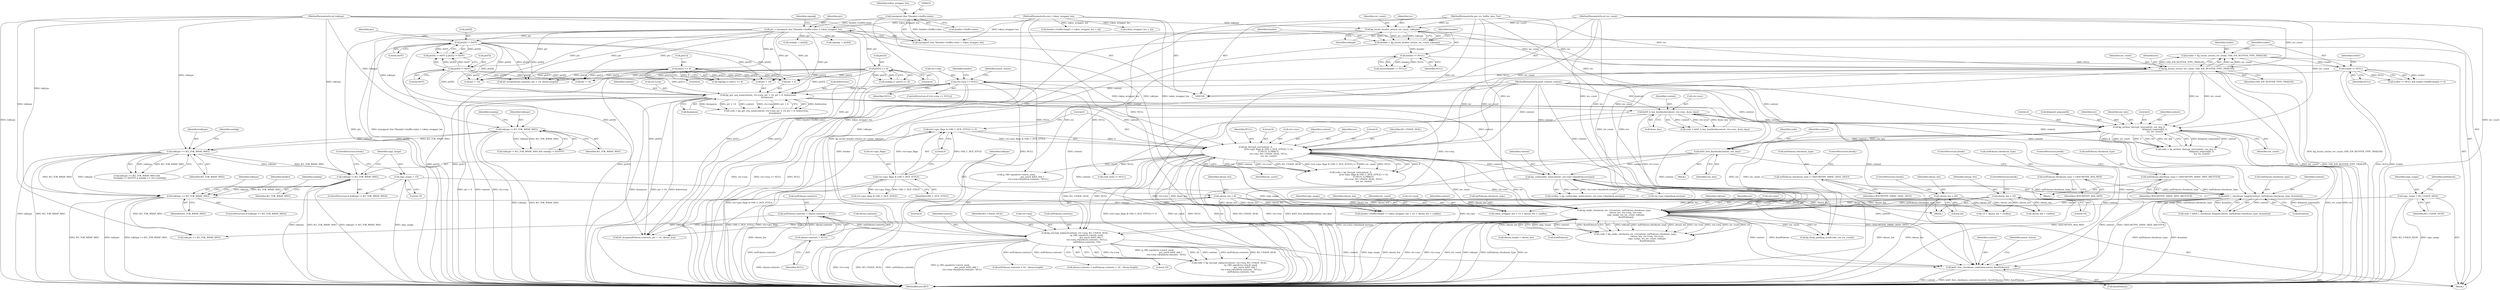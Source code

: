 digraph "0_krb5_e6ae703ae597d798e310368d52b8f38ee11c6a73_0@API" {
"1000844" [label="(Call,krb5_free_checksum_contents(context, &md5cksum))"];
"1000454" [label="(Call,krb5_k_key_keyblock(context, ctx->enc, &enc_key))"];
"1000403" [label="(Call,kg_get_seq_num(context, ctx->seq, ptr + 14, ptr + 6, &direction,\n                          &seqnum))"];
"1000110" [label="(MethodParameterIn,krb5_context context)"];
"1000200" [label="(Call,ctx->seq == NULL)"];
"1000180" [label="(Call,trailer != NULL)"];
"1000172" [label="(Call,trailer = kg_locate_iov(iov, iov_count, GSS_IOV_BUFFER_TYPE_TRAILER))"];
"1000174" [label="(Call,kg_locate_iov(iov, iov_count, GSS_IOV_BUFFER_TYPE_TRAILER))"];
"1000164" [label="(Call,kg_locate_header_iov(iov, iov_count, toktype))"];
"1000113" [label="(MethodParameterIn,gss_iov_buffer_desc *iov)"];
"1000114" [label="(MethodParameterIn,int iov_count)"];
"1000118" [label="(MethodParameterIn,int toktype)"];
"1000169" [label="(Call,header != NULL)"];
"1000162" [label="(Call,header = kg_locate_header_iov(iov, iov_count, toktype))"];
"1000247" [label="(Call,ptr[1] << 8)"];
"1000229" [label="(Call,ptr = (unsigned char *)header->buffer.value + token_wrapper_len)"];
"1000232" [label="(Call,(unsigned char *)header->buffer.value)"];
"1000115" [label="(MethodParameterIn,size_t token_wrapper_len)"];
"1000259" [label="(Call,ptr[3] << 8)"];
"1000266" [label="(Call,ptr[4] != 0xFF)"];
"1000271" [label="(Call,ptr[5] != 0xFF)"];
"1000662" [label="(Call,kg_encrypt_inplace(context, ctx->seq, KG_USAGE_SEAL,\n                                  (g_OID_equal(ctx->mech_used,\n                                               gss_mech_krb5_old) ?\n                                   ctx->seq->keyblock.contents : NULL),\n                                  md5cksum.contents, 16))"];
"1000628" [label="(Call,kg_make_checksum_iov_v1(context, md5cksum.checksum_type,\n                                   cksum_len, ctx->seq, ctx->enc,\n                                   sign_usage, iov, iov_count, toktype,\n                                   &md5cksum))"];
"1000605" [label="(Call,krb5_c_checksum_length(context, md5cksum.checksum_type, &sumlen))"];
"1000546" [label="(Call,kg_confounder_size(context, ctx->enc->keyblock.enctype))"];
"1000509" [label="(Call,krb5_free_keyblock(context, enc_key))"];
"1000498" [label="(Call,kg_arcfour_docrypt_iov(context, enc_key, 0,\n                                              &bigend_seqnum[0], 4,\n                                              iov, iov_count))"];
"1000516" [label="(Call,kg_decrypt_iov(context, 0,\n                                      ((ctx->gss_flags & GSS_C_DCE_STYLE) != 0),\n                                      0 /*EC*/, 0 /*RRC*/,\n                                      ctx->enc, KG_USAGE_SEAL, NULL,\n                                      iov, iov_count))"];
"1000519" [label="(Call,(ctx->gss_flags & GSS_C_DCE_STYLE) != 0)"];
"1000520" [label="(Call,ctx->gss_flags & GSS_C_DCE_STYLE)"];
"1000588" [label="(Call,md5cksum.checksum_type = CKSUMTYPE_HMAC_MD5_ARCFOUR)"];
"1000595" [label="(Call,md5cksum.checksum_type = CKSUMTYPE_HMAC_SHA1_DES3)"];
"1000581" [label="(Call,md5cksum.checksum_type = CKSUMTYPE_RSA_MD5)"];
"1000390" [label="(Call,cksum_len = 20)"];
"1000385" [label="(Call,cksum_len = 16)"];
"1000373" [label="(Call,cksum_len = 8)"];
"1000141" [label="(Call,sign_usage = KG_USAGE_SIGN)"];
"1000380" [label="(Call,sign_usage = 15)"];
"1000430" [label="(Call,toktype == KG_TOK_WRAP_MSG)"];
"1000300" [label="(Call,toktype == KG_TOK_WRAP_MSG)"];
"1000285" [label="(Call,toktype != KG_TOK_WRAP_MSG)"];
"1000377" [label="(Call,toktype != KG_TOK_WRAP_MSG)"];
"1000153" [label="(Call,md5cksum.contents = cksum.contents = NULL)"];
"1000157" [label="(Call,cksum.contents = NULL)"];
"1000204" [label="(Identifier,NULL)"];
"1000393" [label="(ControlStructure,break;)"];
"1000161" [label="(Identifier,NULL)"];
"1000528" [label="(Call,ctx->enc)"];
"1000546" [label="(Call,kg_confounder_size(context, ctx->enc->keyblock.enctype))"];
"1000170" [label="(Identifier,header)"];
"1000257" [label="(Call,sealalg |= ptr[3] << 8)"];
"1000846" [label="(Call,&md5cksum)"];
"1000581" [label="(Call,md5cksum.checksum_type = CKSUMTYPE_RSA_MD5)"];
"1000284" [label="(Call,toktype != KG_TOK_WRAP_MSG && sealalg != 0xFFFF)"];
"1000641" [label="(Identifier,iov)"];
"1000153" [label="(Call,md5cksum.contents = cksum.contents = NULL)"];
"1000180" [label="(Call,trailer != NULL)"];
"1000436" [label="(Identifier,sealalg)"];
"1000517" [label="(Identifier,context)"];
"1000533" [label="(Identifier,iov)"];
"1000592" [label="(Identifier,CKSUMTYPE_HMAC_MD5_ARCFOUR)"];
"1000514" [label="(Call,code = kg_decrypt_iov(context, 0,\n                                      ((ctx->gss_flags & GSS_C_DCE_STYLE) != 0),\n                                      0 /*EC*/, 0 /*RRC*/,\n                                      ctx->enc, KG_USAGE_SEAL, NULL,\n                                      iov, iov_count))"];
"1000845" [label="(Identifier,context)"];
"1000519" [label="(Call,(ctx->gss_flags & GSS_C_DCE_STYLE) != 0)"];
"1000176" [label="(Identifier,iov_count)"];
"1000510" [label="(Identifier,context)"];
"1000600" [label="(ControlStructure,break;)"];
"1000146" [label="(Identifier,md5cksum)"];
"1000265" [label="(Call,ptr[4] != 0xFF || ptr[5] != 0xFF)"];
"1000637" [label="(Call,ctx->enc)"];
"1000248" [label="(Call,ptr[1])"];
"1000154" [label="(Call,md5cksum.contents)"];
"1000373" [label="(Call,cksum_len = 8)"];
"1000181" [label="(Identifier,trailer)"];
"1000387" [label="(Literal,16)"];
"1000844" [label="(Call,krb5_free_checksum_contents(context, &md5cksum))"];
"1000507" [label="(Identifier,iov)"];
"1000610" [label="(Call,&sumlen)"];
"1000119" [label="(Block,)"];
"1000640" [label="(Identifier,sign_usage)"];
"1000263" [label="(Literal,8)"];
"1000375" [label="(Literal,8)"];
"1000299" [label="(Call,toktype == KG_TOK_WRAP_MSG &&\n        !(sealalg == 0xFFFF || sealalg == ctx->sealalg))"];
"1000511" [label="(Identifier,enc_key)"];
"1000445" [label="(Block,)"];
"1000527" [label="(Literal,0)"];
"1000378" [label="(Identifier,toktype)"];
"1000385" [label="(Call,cksum_len = 16)"];
"1000266" [label="(Call,ptr[4] != 0xFF)"];
"1000603" [label="(Call,code = krb5_c_checksum_length(context, md5cksum.checksum_type, &sumlen))"];
"1000369" [label="(Block,)"];
"1000380" [label="(Call,sign_usage = 15)"];
"1000285" [label="(Call,toktype != KG_TOK_WRAP_MSG)"];
"1000524" [label="(Identifier,GSS_C_DCE_STYLE)"];
"1000429" [label="(ControlStructure,if (toktype == KG_TOK_WRAP_MSG))"];
"1000633" [label="(Identifier,cksum_len)"];
"1000521" [label="(Call,ctx->gss_flags)"];
"1000213" [label="(Call,header->buffer.length < token_wrapper_len + 22)"];
"1000388" [label="(ControlStructure,break;)"];
"1000642" [label="(Identifier,iov_count)"];
"1000381" [label="(Identifier,sign_usage)"];
"1000165" [label="(Identifier,iov)"];
"1000239" [label="(Identifier,token_wrapper_len)"];
"1000500" [label="(Identifier,enc_key)"];
"1000498" [label="(Call,kg_arcfour_docrypt_iov(context, enc_key, 0,\n                                              &bigend_seqnum[0], 4,\n                                              iov, iov_count))"];
"1000270" [label="(Literal,0xFF)"];
"1000141" [label="(Call,sign_usage = KG_USAGE_SIGN)"];
"1000537" [label="(Identifier,code)"];
"1000251" [label="(Literal,8)"];
"1000414" [label="(Call,&direction)"];
"1000216" [label="(Identifier,header)"];
"1000219" [label="(Call,token_wrapper_len + 22)"];
"1000431" [label="(Identifier,toktype)"];
"1000562" [label="(Call,token_wrapper_len + 14 + cksum_len + conflen)"];
"1000626" [label="(Call,code = kg_make_checksum_iov_v1(context, md5cksum.checksum_type,\n                                   cksum_len, ctx->seq, ctx->enc,\n                                   sign_usage, iov, iov_count, toktype,\n                                   &md5cksum))"];
"1000430" [label="(Call,toktype == KG_TOK_WRAP_MSG)"];
"1000376" [label="(ControlStructure,if (toktype != KG_TOK_WRAP_MSG))"];
"1000177" [label="(Identifier,GSS_IOV_BUFFER_TYPE_TRAILER)"];
"1000289" [label="(Identifier,sealalg)"];
"1000306" [label="(Identifier,sealalg)"];
"1000267" [label="(Call,ptr[4])"];
"1000456" [label="(Call,ctx->enc)"];
"1000762" [label="(Call,toktype == KG_TOK_WRAP_MSG)"];
"1000404" [label="(Identifier,context)"];
"1000606" [label="(Identifier,context)"];
"1000382" [label="(Literal,15)"];
"1000544" [label="(Call,conflen = kg_confounder_size(context, ctx->enc->keyblock.enctype))"];
"1000167" [label="(Identifier,toktype)"];
"1000593" [label="(ControlStructure,break;)"];
"1000199" [label="(ControlStructure,if (ctx->seq == NULL))"];
"1000459" [label="(Call,&enc_key)"];
"1000667" [label="(Identifier,KG_USAGE_SEAL)"];
"1000548" [label="(Call,ctx->enc->keyblock.enctype)"];
"1000408" [label="(Call,ptr + 14)"];
"1000501" [label="(Literal,0)"];
"1000403" [label="(Call,kg_get_seq_num(context, ctx->seq, ptr + 14, ptr + 6, &direction,\n                          &seqnum))"];
"1000531" [label="(Identifier,KG_USAGE_SEAL)"];
"1000700" [label="(Call,cksum.contents = md5cksum.contents + 16 - cksum.length)"];
"1000416" [label="(Call,&seqnum)"];
"1000582" [label="(Call,md5cksum.checksum_type)"];
"1000662" [label="(Call,kg_encrypt_inplace(context, ctx->seq, KG_USAGE_SEAL,\n                                  (g_OID_equal(ctx->mech_used,\n                                               gss_mech_krb5_old) ?\n                                   ctx->seq->keyblock.contents : NULL),\n                                  md5cksum.contents, 16))"];
"1000499" [label="(Identifier,context)"];
"1000520" [label="(Call,ctx->gss_flags & GSS_C_DCE_STYLE)"];
"1000208" [label="(Identifier,minor_status)"];
"1000171" [label="(Identifier,NULL)"];
"1000230" [label="(Identifier,ptr)"];
"1000605" [label="(Call,krb5_c_checksum_length(context, md5cksum.checksum_type, &sumlen))"];
"1000585" [label="(Identifier,CKSUMTYPE_RSA_MD5)"];
"1000175" [label="(Identifier,iov)"];
"1000166" [label="(Identifier,iov_count)"];
"1000247" [label="(Call,ptr[1] << 8)"];
"1000634" [label="(Call,ctx->seq)"];
"1000392" [label="(Literal,20)"];
"1000664" [label="(Call,ctx->seq)"];
"1000174" [label="(Call,kg_locate_iov(iov, iov_count, GSS_IOV_BUFFER_TYPE_TRAILER))"];
"1000628" [label="(Call,kg_make_checksum_iov_v1(context, md5cksum.checksum_type,\n                                   cksum_len, ctx->seq, ctx->enc,\n                                   sign_usage, iov, iov_count, toktype,\n                                   &md5cksum))"];
"1000302" [label="(Identifier,KG_TOK_WRAP_MSG)"];
"1000496" [label="(Call,code = kg_arcfour_docrypt_iov(context, enc_key, 0,\n                                              &bigend_seqnum[0], 4,\n                                              iov, iov_count))"];
"1000685" [label="(Literal,16)"];
"1000850" [label="(Identifier,minor_status)"];
"1000234" [label="(Call,header->buffer.value)"];
"1000599" [label="(Identifier,CKSUMTYPE_HMAC_SHA1_DES3)"];
"1000182" [label="(Identifier,NULL)"];
"1000534" [label="(Identifier,iov_count)"];
"1000595" [label="(Call,md5cksum.checksum_type = CKSUMTYPE_HMAC_SHA1_DES3)"];
"1000786" [label="(Call,conf_state != NULL)"];
"1000766" [label="(Call,ctx->gss_flags & GSS_C_DCE_STYLE)"];
"1000532" [label="(Identifier,NULL)"];
"1000179" [label="(Call,trailer != NULL && trailer->buffer.length != 0)"];
"1000854" [label="(MethodReturn,RET)"];
"1000715" [label="(Call,k5_bcmp(cksum.contents, ptr + 14, cksum.length))"];
"1000629" [label="(Identifier,context)"];
"1000695" [label="(Call,cksum.length = cksum_len)"];
"1000241" [label="(Identifier,signalg)"];
"1000454" [label="(Call,krb5_k_key_keyblock(context, ctx->enc, &enc_key))"];
"1000383" [label="(ControlStructure,break;)"];
"1000240" [label="(Call,signalg  = ptr[0])"];
"1000401" [label="(Call,code = kg_get_seq_num(context, ctx->seq, ptr + 14, ptr + 6, &direction,\n                          &seqnum))"];
"1000405" [label="(Call,ctx->seq)"];
"1000110" [label="(MethodParameterIn,krb5_context context)"];
"1000260" [label="(Call,ptr[3])"];
"1000588" [label="(Call,md5cksum.checksum_type = CKSUMTYPE_HMAC_MD5_ARCFOUR)"];
"1000162" [label="(Call,header = kg_locate_header_iov(iov, iov_count, toktype))"];
"1000607" [label="(Call,md5cksum.checksum_type)"];
"1000113" [label="(MethodParameterIn,gss_iov_buffer_desc *iov)"];
"1000231" [label="(Call,(unsigned char *)header->buffer.value + token_wrapper_len)"];
"1000596" [label="(Call,md5cksum.checksum_type)"];
"1000142" [label="(Identifier,sign_usage)"];
"1000169" [label="(Call,header != NULL)"];
"1000630" [label="(Call,md5cksum.checksum_type)"];
"1000508" [label="(Identifier,iov_count)"];
"1000455" [label="(Identifier,context)"];
"1000374" [label="(Identifier,cksum_len)"];
"1000301" [label="(Identifier,toktype)"];
"1000115" [label="(MethodParameterIn,size_t token_wrapper_len)"];
"1000682" [label="(Call,md5cksum.contents)"];
"1000143" [label="(Identifier,KG_USAGE_SIGN)"];
"1000391" [label="(Identifier,cksum_len)"];
"1000663" [label="(Identifier,context)"];
"1000526" [label="(Literal,0)"];
"1000566" [label="(Call,cksum_len + conflen)"];
"1000186" [label="(Identifier,trailer)"];
"1000547" [label="(Identifier,context)"];
"1000232" [label="(Call,(unsigned char *)header->buffer.value)"];
"1000660" [label="(Call,code = kg_encrypt_inplace(context, ctx->seq, KG_USAGE_SEAL,\n                                  (g_OID_equal(ctx->mech_used,\n                                               gss_mech_krb5_old) ?\n                                   ctx->seq->keyblock.contents : NULL),\n                                  md5cksum.contents, 16))"];
"1000576" [label="(Block,)"];
"1000730" [label="(Call,k5_bcmp(md5cksum.contents, ptr + 14, cksum_len))"];
"1000164" [label="(Call,kg_locate_header_iov(iov, iov_count, toktype))"];
"1000556" [label="(Call,header->buffer.length != token_wrapper_len + 14 + cksum_len + conflen)"];
"1000275" [label="(Literal,0xFF)"];
"1000229" [label="(Call,ptr = (unsigned char *)header->buffer.value + token_wrapper_len)"];
"1000506" [label="(Literal,4)"];
"1000273" [label="(Identifier,ptr)"];
"1000286" [label="(Identifier,toktype)"];
"1000201" [label="(Call,ctx->seq)"];
"1000163" [label="(Identifier,header)"];
"1000559" [label="(Identifier,header)"];
"1000586" [label="(ControlStructure,break;)"];
"1000173" [label="(Identifier,trailer)"];
"1000245" [label="(Call,signalg |= ptr[1] << 8)"];
"1000157" [label="(Call,cksum.contents = NULL)"];
"1000734" [label="(Call,ptr + 14)"];
"1000516" [label="(Call,kg_decrypt_iov(context, 0,\n                                      ((ctx->gss_flags & GSS_C_DCE_STYLE) != 0),\n                                      0 /*EC*/, 0 /*RRC*/,\n                                      ctx->enc, KG_USAGE_SEAL, NULL,\n                                      iov, iov_count))"];
"1000272" [label="(Call,ptr[5])"];
"1000271" [label="(Call,ptr[5] != 0xFF)"];
"1000300" [label="(Call,toktype == KG_TOK_WRAP_MSG)"];
"1000644" [label="(Call,&md5cksum)"];
"1000114" [label="(MethodParameterIn,int iov_count)"];
"1000390" [label="(Call,cksum_len = 20)"];
"1000287" [label="(Identifier,KG_TOK_WRAP_MSG)"];
"1000158" [label="(Call,cksum.contents)"];
"1000200" [label="(Call,ctx->seq == NULL)"];
"1000719" [label="(Call,ptr + 14)"];
"1000643" [label="(Identifier,toktype)"];
"1000525" [label="(Literal,0)"];
"1000775" [label="(Call,kg_fixup_padding_iov(&code, iov, iov_count))"];
"1000377" [label="(Call,toktype != KG_TOK_WRAP_MSG)"];
"1000704" [label="(Call,md5cksum.contents + 16 - cksum.length)"];
"1000502" [label="(Call,&bigend_seqnum[0])"];
"1000259" [label="(Call,ptr[3] << 8)"];
"1000411" [label="(Call,ptr + 6)"];
"1000452" [label="(Call,code = krb5_k_key_keyblock(context, ctx->enc, &enc_key))"];
"1000252" [label="(Call,sealalg  = ptr[2])"];
"1000386" [label="(Identifier,cksum_len)"];
"1000668" [label="(Call,g_OID_equal(ctx->mech_used,\n                                               gss_mech_krb5_old) ?\n                                   ctx->seq->keyblock.contents : NULL)"];
"1000518" [label="(Literal,0)"];
"1000509" [label="(Call,krb5_free_keyblock(context, enc_key))"];
"1000564" [label="(Call,14 + cksum_len + conflen)"];
"1000432" [label="(Identifier,KG_TOK_WRAP_MSG)"];
"1000379" [label="(Identifier,KG_TOK_WRAP_MSG)"];
"1000168" [label="(Call,assert(header != NULL))"];
"1000589" [label="(Call,md5cksum.checksum_type)"];
"1000172" [label="(Call,trailer = kg_locate_iov(iov, iov_count, GSS_IOV_BUFFER_TYPE_TRAILER))"];
"1000118" [label="(MethodParameterIn,int toktype)"];
"1000844" -> "1000119"  [label="AST: "];
"1000844" -> "1000846"  [label="CFG: "];
"1000845" -> "1000844"  [label="AST: "];
"1000846" -> "1000844"  [label="AST: "];
"1000850" -> "1000844"  [label="CFG: "];
"1000844" -> "1000854"  [label="DDG: krb5_free_checksum_contents(context, &md5cksum)"];
"1000844" -> "1000854"  [label="DDG: &md5cksum"];
"1000844" -> "1000854"  [label="DDG: context"];
"1000454" -> "1000844"  [label="DDG: context"];
"1000662" -> "1000844"  [label="DDG: context"];
"1000628" -> "1000844"  [label="DDG: context"];
"1000628" -> "1000844"  [label="DDG: &md5cksum"];
"1000403" -> "1000844"  [label="DDG: context"];
"1000509" -> "1000844"  [label="DDG: context"];
"1000546" -> "1000844"  [label="DDG: context"];
"1000605" -> "1000844"  [label="DDG: context"];
"1000516" -> "1000844"  [label="DDG: context"];
"1000110" -> "1000844"  [label="DDG: context"];
"1000454" -> "1000452"  [label="AST: "];
"1000454" -> "1000459"  [label="CFG: "];
"1000455" -> "1000454"  [label="AST: "];
"1000456" -> "1000454"  [label="AST: "];
"1000459" -> "1000454"  [label="AST: "];
"1000452" -> "1000454"  [label="CFG: "];
"1000454" -> "1000854"  [label="DDG: &enc_key"];
"1000454" -> "1000854"  [label="DDG: ctx->enc"];
"1000454" -> "1000452"  [label="DDG: context"];
"1000454" -> "1000452"  [label="DDG: ctx->enc"];
"1000454" -> "1000452"  [label="DDG: &enc_key"];
"1000403" -> "1000454"  [label="DDG: context"];
"1000110" -> "1000454"  [label="DDG: context"];
"1000454" -> "1000498"  [label="DDG: context"];
"1000454" -> "1000628"  [label="DDG: ctx->enc"];
"1000403" -> "1000401"  [label="AST: "];
"1000403" -> "1000416"  [label="CFG: "];
"1000404" -> "1000403"  [label="AST: "];
"1000405" -> "1000403"  [label="AST: "];
"1000408" -> "1000403"  [label="AST: "];
"1000411" -> "1000403"  [label="AST: "];
"1000414" -> "1000403"  [label="AST: "];
"1000416" -> "1000403"  [label="AST: "];
"1000401" -> "1000403"  [label="CFG: "];
"1000403" -> "1000854"  [label="DDG: ctx->seq"];
"1000403" -> "1000854"  [label="DDG: ptr + 6"];
"1000403" -> "1000854"  [label="DDG: context"];
"1000403" -> "1000854"  [label="DDG: ptr + 14"];
"1000403" -> "1000854"  [label="DDG: &direction"];
"1000403" -> "1000854"  [label="DDG: &seqnum"];
"1000403" -> "1000401"  [label="DDG: &direction"];
"1000403" -> "1000401"  [label="DDG: &seqnum"];
"1000403" -> "1000401"  [label="DDG: ptr + 14"];
"1000403" -> "1000401"  [label="DDG: context"];
"1000403" -> "1000401"  [label="DDG: ctx->seq"];
"1000403" -> "1000401"  [label="DDG: ptr + 6"];
"1000110" -> "1000403"  [label="DDG: context"];
"1000200" -> "1000403"  [label="DDG: ctx->seq"];
"1000247" -> "1000403"  [label="DDG: ptr[1]"];
"1000259" -> "1000403"  [label="DDG: ptr[3]"];
"1000266" -> "1000403"  [label="DDG: ptr[4]"];
"1000271" -> "1000403"  [label="DDG: ptr[5]"];
"1000229" -> "1000403"  [label="DDG: ptr"];
"1000403" -> "1000516"  [label="DDG: context"];
"1000403" -> "1000546"  [label="DDG: context"];
"1000403" -> "1000605"  [label="DDG: context"];
"1000403" -> "1000628"  [label="DDG: ctx->seq"];
"1000110" -> "1000109"  [label="AST: "];
"1000110" -> "1000854"  [label="DDG: context"];
"1000110" -> "1000498"  [label="DDG: context"];
"1000110" -> "1000509"  [label="DDG: context"];
"1000110" -> "1000516"  [label="DDG: context"];
"1000110" -> "1000546"  [label="DDG: context"];
"1000110" -> "1000605"  [label="DDG: context"];
"1000110" -> "1000628"  [label="DDG: context"];
"1000110" -> "1000662"  [label="DDG: context"];
"1000200" -> "1000199"  [label="AST: "];
"1000200" -> "1000204"  [label="CFG: "];
"1000201" -> "1000200"  [label="AST: "];
"1000204" -> "1000200"  [label="AST: "];
"1000208" -> "1000200"  [label="CFG: "];
"1000216" -> "1000200"  [label="CFG: "];
"1000200" -> "1000854"  [label="DDG: ctx->seq"];
"1000200" -> "1000854"  [label="DDG: ctx->seq == NULL"];
"1000200" -> "1000854"  [label="DDG: NULL"];
"1000180" -> "1000200"  [label="DDG: NULL"];
"1000200" -> "1000516"  [label="DDG: NULL"];
"1000200" -> "1000662"  [label="DDG: NULL"];
"1000200" -> "1000668"  [label="DDG: NULL"];
"1000200" -> "1000786"  [label="DDG: NULL"];
"1000180" -> "1000179"  [label="AST: "];
"1000180" -> "1000182"  [label="CFG: "];
"1000181" -> "1000180"  [label="AST: "];
"1000182" -> "1000180"  [label="AST: "];
"1000186" -> "1000180"  [label="CFG: "];
"1000179" -> "1000180"  [label="CFG: "];
"1000180" -> "1000854"  [label="DDG: NULL"];
"1000180" -> "1000854"  [label="DDG: trailer"];
"1000180" -> "1000179"  [label="DDG: trailer"];
"1000180" -> "1000179"  [label="DDG: NULL"];
"1000172" -> "1000180"  [label="DDG: trailer"];
"1000169" -> "1000180"  [label="DDG: NULL"];
"1000172" -> "1000119"  [label="AST: "];
"1000172" -> "1000174"  [label="CFG: "];
"1000173" -> "1000172"  [label="AST: "];
"1000174" -> "1000172"  [label="AST: "];
"1000181" -> "1000172"  [label="CFG: "];
"1000172" -> "1000854"  [label="DDG: kg_locate_iov(iov, iov_count, GSS_IOV_BUFFER_TYPE_TRAILER)"];
"1000174" -> "1000172"  [label="DDG: iov"];
"1000174" -> "1000172"  [label="DDG: iov_count"];
"1000174" -> "1000172"  [label="DDG: GSS_IOV_BUFFER_TYPE_TRAILER"];
"1000174" -> "1000177"  [label="CFG: "];
"1000175" -> "1000174"  [label="AST: "];
"1000176" -> "1000174"  [label="AST: "];
"1000177" -> "1000174"  [label="AST: "];
"1000174" -> "1000854"  [label="DDG: iov_count"];
"1000174" -> "1000854"  [label="DDG: GSS_IOV_BUFFER_TYPE_TRAILER"];
"1000174" -> "1000854"  [label="DDG: iov"];
"1000164" -> "1000174"  [label="DDG: iov"];
"1000164" -> "1000174"  [label="DDG: iov_count"];
"1000113" -> "1000174"  [label="DDG: iov"];
"1000114" -> "1000174"  [label="DDG: iov_count"];
"1000174" -> "1000498"  [label="DDG: iov"];
"1000174" -> "1000498"  [label="DDG: iov_count"];
"1000174" -> "1000516"  [label="DDG: iov"];
"1000174" -> "1000516"  [label="DDG: iov_count"];
"1000174" -> "1000628"  [label="DDG: iov"];
"1000174" -> "1000628"  [label="DDG: iov_count"];
"1000164" -> "1000162"  [label="AST: "];
"1000164" -> "1000167"  [label="CFG: "];
"1000165" -> "1000164"  [label="AST: "];
"1000166" -> "1000164"  [label="AST: "];
"1000167" -> "1000164"  [label="AST: "];
"1000162" -> "1000164"  [label="CFG: "];
"1000164" -> "1000854"  [label="DDG: toktype"];
"1000164" -> "1000162"  [label="DDG: iov"];
"1000164" -> "1000162"  [label="DDG: iov_count"];
"1000164" -> "1000162"  [label="DDG: toktype"];
"1000113" -> "1000164"  [label="DDG: iov"];
"1000114" -> "1000164"  [label="DDG: iov_count"];
"1000118" -> "1000164"  [label="DDG: toktype"];
"1000164" -> "1000285"  [label="DDG: toktype"];
"1000113" -> "1000109"  [label="AST: "];
"1000113" -> "1000854"  [label="DDG: iov"];
"1000113" -> "1000498"  [label="DDG: iov"];
"1000113" -> "1000516"  [label="DDG: iov"];
"1000113" -> "1000628"  [label="DDG: iov"];
"1000113" -> "1000775"  [label="DDG: iov"];
"1000114" -> "1000109"  [label="AST: "];
"1000114" -> "1000854"  [label="DDG: iov_count"];
"1000114" -> "1000498"  [label="DDG: iov_count"];
"1000114" -> "1000516"  [label="DDG: iov_count"];
"1000114" -> "1000628"  [label="DDG: iov_count"];
"1000114" -> "1000775"  [label="DDG: iov_count"];
"1000118" -> "1000109"  [label="AST: "];
"1000118" -> "1000854"  [label="DDG: toktype"];
"1000118" -> "1000285"  [label="DDG: toktype"];
"1000118" -> "1000300"  [label="DDG: toktype"];
"1000118" -> "1000377"  [label="DDG: toktype"];
"1000118" -> "1000430"  [label="DDG: toktype"];
"1000118" -> "1000628"  [label="DDG: toktype"];
"1000118" -> "1000762"  [label="DDG: toktype"];
"1000169" -> "1000168"  [label="AST: "];
"1000169" -> "1000171"  [label="CFG: "];
"1000170" -> "1000169"  [label="AST: "];
"1000171" -> "1000169"  [label="AST: "];
"1000168" -> "1000169"  [label="CFG: "];
"1000169" -> "1000854"  [label="DDG: header"];
"1000169" -> "1000168"  [label="DDG: header"];
"1000169" -> "1000168"  [label="DDG: NULL"];
"1000162" -> "1000169"  [label="DDG: header"];
"1000162" -> "1000119"  [label="AST: "];
"1000163" -> "1000162"  [label="AST: "];
"1000170" -> "1000162"  [label="CFG: "];
"1000162" -> "1000854"  [label="DDG: kg_locate_header_iov(iov, iov_count, toktype)"];
"1000247" -> "1000245"  [label="AST: "];
"1000247" -> "1000251"  [label="CFG: "];
"1000248" -> "1000247"  [label="AST: "];
"1000251" -> "1000247"  [label="AST: "];
"1000245" -> "1000247"  [label="CFG: "];
"1000247" -> "1000854"  [label="DDG: ptr[1]"];
"1000247" -> "1000245"  [label="DDG: ptr[1]"];
"1000247" -> "1000245"  [label="DDG: 8"];
"1000229" -> "1000247"  [label="DDG: ptr"];
"1000247" -> "1000408"  [label="DDG: ptr[1]"];
"1000247" -> "1000411"  [label="DDG: ptr[1]"];
"1000247" -> "1000715"  [label="DDG: ptr[1]"];
"1000247" -> "1000719"  [label="DDG: ptr[1]"];
"1000247" -> "1000730"  [label="DDG: ptr[1]"];
"1000247" -> "1000734"  [label="DDG: ptr[1]"];
"1000229" -> "1000119"  [label="AST: "];
"1000229" -> "1000231"  [label="CFG: "];
"1000230" -> "1000229"  [label="AST: "];
"1000231" -> "1000229"  [label="AST: "];
"1000241" -> "1000229"  [label="CFG: "];
"1000229" -> "1000854"  [label="DDG: (unsigned char *)header->buffer.value + token_wrapper_len"];
"1000229" -> "1000854"  [label="DDG: ptr"];
"1000232" -> "1000229"  [label="DDG: header->buffer.value"];
"1000115" -> "1000229"  [label="DDG: token_wrapper_len"];
"1000229" -> "1000240"  [label="DDG: ptr"];
"1000229" -> "1000252"  [label="DDG: ptr"];
"1000229" -> "1000259"  [label="DDG: ptr"];
"1000229" -> "1000266"  [label="DDG: ptr"];
"1000229" -> "1000271"  [label="DDG: ptr"];
"1000229" -> "1000408"  [label="DDG: ptr"];
"1000229" -> "1000411"  [label="DDG: ptr"];
"1000229" -> "1000715"  [label="DDG: ptr"];
"1000229" -> "1000719"  [label="DDG: ptr"];
"1000229" -> "1000730"  [label="DDG: ptr"];
"1000229" -> "1000734"  [label="DDG: ptr"];
"1000232" -> "1000231"  [label="AST: "];
"1000232" -> "1000234"  [label="CFG: "];
"1000233" -> "1000232"  [label="AST: "];
"1000234" -> "1000232"  [label="AST: "];
"1000239" -> "1000232"  [label="CFG: "];
"1000232" -> "1000854"  [label="DDG: header->buffer.value"];
"1000232" -> "1000231"  [label="DDG: header->buffer.value"];
"1000115" -> "1000109"  [label="AST: "];
"1000115" -> "1000854"  [label="DDG: token_wrapper_len"];
"1000115" -> "1000213"  [label="DDG: token_wrapper_len"];
"1000115" -> "1000219"  [label="DDG: token_wrapper_len"];
"1000115" -> "1000231"  [label="DDG: token_wrapper_len"];
"1000115" -> "1000556"  [label="DDG: token_wrapper_len"];
"1000115" -> "1000562"  [label="DDG: token_wrapper_len"];
"1000259" -> "1000257"  [label="AST: "];
"1000259" -> "1000263"  [label="CFG: "];
"1000260" -> "1000259"  [label="AST: "];
"1000263" -> "1000259"  [label="AST: "];
"1000257" -> "1000259"  [label="CFG: "];
"1000259" -> "1000854"  [label="DDG: ptr[3]"];
"1000259" -> "1000257"  [label="DDG: ptr[3]"];
"1000259" -> "1000257"  [label="DDG: 8"];
"1000259" -> "1000408"  [label="DDG: ptr[3]"];
"1000259" -> "1000411"  [label="DDG: ptr[3]"];
"1000259" -> "1000715"  [label="DDG: ptr[3]"];
"1000259" -> "1000719"  [label="DDG: ptr[3]"];
"1000259" -> "1000730"  [label="DDG: ptr[3]"];
"1000259" -> "1000734"  [label="DDG: ptr[3]"];
"1000266" -> "1000265"  [label="AST: "];
"1000266" -> "1000270"  [label="CFG: "];
"1000267" -> "1000266"  [label="AST: "];
"1000270" -> "1000266"  [label="AST: "];
"1000273" -> "1000266"  [label="CFG: "];
"1000265" -> "1000266"  [label="CFG: "];
"1000266" -> "1000854"  [label="DDG: ptr[4]"];
"1000266" -> "1000265"  [label="DDG: ptr[4]"];
"1000266" -> "1000265"  [label="DDG: 0xFF"];
"1000266" -> "1000408"  [label="DDG: ptr[4]"];
"1000266" -> "1000411"  [label="DDG: ptr[4]"];
"1000266" -> "1000715"  [label="DDG: ptr[4]"];
"1000266" -> "1000719"  [label="DDG: ptr[4]"];
"1000266" -> "1000730"  [label="DDG: ptr[4]"];
"1000266" -> "1000734"  [label="DDG: ptr[4]"];
"1000271" -> "1000265"  [label="AST: "];
"1000271" -> "1000275"  [label="CFG: "];
"1000272" -> "1000271"  [label="AST: "];
"1000275" -> "1000271"  [label="AST: "];
"1000265" -> "1000271"  [label="CFG: "];
"1000271" -> "1000854"  [label="DDG: ptr[5]"];
"1000271" -> "1000265"  [label="DDG: ptr[5]"];
"1000271" -> "1000265"  [label="DDG: 0xFF"];
"1000271" -> "1000408"  [label="DDG: ptr[5]"];
"1000271" -> "1000411"  [label="DDG: ptr[5]"];
"1000271" -> "1000715"  [label="DDG: ptr[5]"];
"1000271" -> "1000719"  [label="DDG: ptr[5]"];
"1000271" -> "1000730"  [label="DDG: ptr[5]"];
"1000271" -> "1000734"  [label="DDG: ptr[5]"];
"1000662" -> "1000660"  [label="AST: "];
"1000662" -> "1000685"  [label="CFG: "];
"1000663" -> "1000662"  [label="AST: "];
"1000664" -> "1000662"  [label="AST: "];
"1000667" -> "1000662"  [label="AST: "];
"1000668" -> "1000662"  [label="AST: "];
"1000682" -> "1000662"  [label="AST: "];
"1000685" -> "1000662"  [label="AST: "];
"1000660" -> "1000662"  [label="CFG: "];
"1000662" -> "1000854"  [label="DDG: md5cksum.contents"];
"1000662" -> "1000854"  [label="DDG: g_OID_equal(ctx->mech_used,\n                                               gss_mech_krb5_old) ?\n                                   ctx->seq->keyblock.contents : NULL"];
"1000662" -> "1000854"  [label="DDG: ctx->seq"];
"1000662" -> "1000854"  [label="DDG: KG_USAGE_SEAL"];
"1000662" -> "1000660"  [label="DDG: ctx->seq"];
"1000662" -> "1000660"  [label="DDG: g_OID_equal(ctx->mech_used,\n                                               gss_mech_krb5_old) ?\n                                   ctx->seq->keyblock.contents : NULL"];
"1000662" -> "1000660"  [label="DDG: 16"];
"1000662" -> "1000660"  [label="DDG: context"];
"1000662" -> "1000660"  [label="DDG: md5cksum.contents"];
"1000662" -> "1000660"  [label="DDG: KG_USAGE_SEAL"];
"1000628" -> "1000662"  [label="DDG: context"];
"1000628" -> "1000662"  [label="DDG: ctx->seq"];
"1000516" -> "1000662"  [label="DDG: KG_USAGE_SEAL"];
"1000516" -> "1000662"  [label="DDG: NULL"];
"1000153" -> "1000662"  [label="DDG: md5cksum.contents"];
"1000662" -> "1000700"  [label="DDG: md5cksum.contents"];
"1000662" -> "1000704"  [label="DDG: md5cksum.contents"];
"1000628" -> "1000626"  [label="AST: "];
"1000628" -> "1000644"  [label="CFG: "];
"1000629" -> "1000628"  [label="AST: "];
"1000630" -> "1000628"  [label="AST: "];
"1000633" -> "1000628"  [label="AST: "];
"1000634" -> "1000628"  [label="AST: "];
"1000637" -> "1000628"  [label="AST: "];
"1000640" -> "1000628"  [label="AST: "];
"1000641" -> "1000628"  [label="AST: "];
"1000642" -> "1000628"  [label="AST: "];
"1000643" -> "1000628"  [label="AST: "];
"1000644" -> "1000628"  [label="AST: "];
"1000626" -> "1000628"  [label="CFG: "];
"1000628" -> "1000854"  [label="DDG: toktype"];
"1000628" -> "1000854"  [label="DDG: md5cksum.checksum_type"];
"1000628" -> "1000854"  [label="DDG: iov"];
"1000628" -> "1000854"  [label="DDG: sign_usage"];
"1000628" -> "1000854"  [label="DDG: cksum_len"];
"1000628" -> "1000854"  [label="DDG: ctx->enc"];
"1000628" -> "1000854"  [label="DDG: ctx->seq"];
"1000628" -> "1000854"  [label="DDG: iov_count"];
"1000628" -> "1000626"  [label="DDG: toktype"];
"1000628" -> "1000626"  [label="DDG: md5cksum.checksum_type"];
"1000628" -> "1000626"  [label="DDG: cksum_len"];
"1000628" -> "1000626"  [label="DDG: ctx->enc"];
"1000628" -> "1000626"  [label="DDG: ctx->seq"];
"1000628" -> "1000626"  [label="DDG: iov_count"];
"1000628" -> "1000626"  [label="DDG: iov"];
"1000628" -> "1000626"  [label="DDG: sign_usage"];
"1000628" -> "1000626"  [label="DDG: context"];
"1000628" -> "1000626"  [label="DDG: &md5cksum"];
"1000605" -> "1000628"  [label="DDG: context"];
"1000605" -> "1000628"  [label="DDG: md5cksum.checksum_type"];
"1000390" -> "1000628"  [label="DDG: cksum_len"];
"1000385" -> "1000628"  [label="DDG: cksum_len"];
"1000373" -> "1000628"  [label="DDG: cksum_len"];
"1000516" -> "1000628"  [label="DDG: ctx->enc"];
"1000516" -> "1000628"  [label="DDG: iov"];
"1000516" -> "1000628"  [label="DDG: iov_count"];
"1000141" -> "1000628"  [label="DDG: sign_usage"];
"1000380" -> "1000628"  [label="DDG: sign_usage"];
"1000498" -> "1000628"  [label="DDG: iov"];
"1000498" -> "1000628"  [label="DDG: iov_count"];
"1000430" -> "1000628"  [label="DDG: toktype"];
"1000628" -> "1000695"  [label="DDG: cksum_len"];
"1000628" -> "1000730"  [label="DDG: cksum_len"];
"1000628" -> "1000762"  [label="DDG: toktype"];
"1000628" -> "1000775"  [label="DDG: iov"];
"1000628" -> "1000775"  [label="DDG: iov_count"];
"1000605" -> "1000603"  [label="AST: "];
"1000605" -> "1000610"  [label="CFG: "];
"1000606" -> "1000605"  [label="AST: "];
"1000607" -> "1000605"  [label="AST: "];
"1000610" -> "1000605"  [label="AST: "];
"1000603" -> "1000605"  [label="CFG: "];
"1000605" -> "1000854"  [label="DDG: md5cksum.checksum_type"];
"1000605" -> "1000854"  [label="DDG: &sumlen"];
"1000605" -> "1000603"  [label="DDG: context"];
"1000605" -> "1000603"  [label="DDG: md5cksum.checksum_type"];
"1000605" -> "1000603"  [label="DDG: &sumlen"];
"1000546" -> "1000605"  [label="DDG: context"];
"1000588" -> "1000605"  [label="DDG: md5cksum.checksum_type"];
"1000595" -> "1000605"  [label="DDG: md5cksum.checksum_type"];
"1000581" -> "1000605"  [label="DDG: md5cksum.checksum_type"];
"1000546" -> "1000544"  [label="AST: "];
"1000546" -> "1000548"  [label="CFG: "];
"1000547" -> "1000546"  [label="AST: "];
"1000548" -> "1000546"  [label="AST: "];
"1000544" -> "1000546"  [label="CFG: "];
"1000546" -> "1000854"  [label="DDG: ctx->enc->keyblock.enctype"];
"1000546" -> "1000544"  [label="DDG: context"];
"1000546" -> "1000544"  [label="DDG: ctx->enc->keyblock.enctype"];
"1000509" -> "1000546"  [label="DDG: context"];
"1000516" -> "1000546"  [label="DDG: context"];
"1000509" -> "1000445"  [label="AST: "];
"1000509" -> "1000511"  [label="CFG: "];
"1000510" -> "1000509"  [label="AST: "];
"1000511" -> "1000509"  [label="AST: "];
"1000537" -> "1000509"  [label="CFG: "];
"1000509" -> "1000854"  [label="DDG: krb5_free_keyblock(context, enc_key)"];
"1000509" -> "1000854"  [label="DDG: enc_key"];
"1000498" -> "1000509"  [label="DDG: context"];
"1000498" -> "1000509"  [label="DDG: enc_key"];
"1000498" -> "1000496"  [label="AST: "];
"1000498" -> "1000508"  [label="CFG: "];
"1000499" -> "1000498"  [label="AST: "];
"1000500" -> "1000498"  [label="AST: "];
"1000501" -> "1000498"  [label="AST: "];
"1000502" -> "1000498"  [label="AST: "];
"1000506" -> "1000498"  [label="AST: "];
"1000507" -> "1000498"  [label="AST: "];
"1000508" -> "1000498"  [label="AST: "];
"1000496" -> "1000498"  [label="CFG: "];
"1000498" -> "1000854"  [label="DDG: iov"];
"1000498" -> "1000854"  [label="DDG: &bigend_seqnum[0]"];
"1000498" -> "1000854"  [label="DDG: iov_count"];
"1000498" -> "1000496"  [label="DDG: &bigend_seqnum[0]"];
"1000498" -> "1000496"  [label="DDG: context"];
"1000498" -> "1000496"  [label="DDG: 4"];
"1000498" -> "1000496"  [label="DDG: iov_count"];
"1000498" -> "1000496"  [label="DDG: 0"];
"1000498" -> "1000496"  [label="DDG: iov"];
"1000498" -> "1000496"  [label="DDG: enc_key"];
"1000516" -> "1000514"  [label="AST: "];
"1000516" -> "1000534"  [label="CFG: "];
"1000517" -> "1000516"  [label="AST: "];
"1000518" -> "1000516"  [label="AST: "];
"1000519" -> "1000516"  [label="AST: "];
"1000526" -> "1000516"  [label="AST: "];
"1000527" -> "1000516"  [label="AST: "];
"1000528" -> "1000516"  [label="AST: "];
"1000531" -> "1000516"  [label="AST: "];
"1000532" -> "1000516"  [label="AST: "];
"1000533" -> "1000516"  [label="AST: "];
"1000534" -> "1000516"  [label="AST: "];
"1000514" -> "1000516"  [label="CFG: "];
"1000516" -> "1000854"  [label="DDG: iov"];
"1000516" -> "1000854"  [label="DDG: ctx->enc"];
"1000516" -> "1000854"  [label="DDG: KG_USAGE_SEAL"];
"1000516" -> "1000854"  [label="DDG: (ctx->gss_flags & GSS_C_DCE_STYLE) != 0"];
"1000516" -> "1000854"  [label="DDG: iov_count"];
"1000516" -> "1000854"  [label="DDG: NULL"];
"1000516" -> "1000514"  [label="DDG: 0"];
"1000516" -> "1000514"  [label="DDG: iov"];
"1000516" -> "1000514"  [label="DDG: context"];
"1000516" -> "1000514"  [label="DDG: ctx->enc"];
"1000516" -> "1000514"  [label="DDG: KG_USAGE_SEAL"];
"1000516" -> "1000514"  [label="DDG: (ctx->gss_flags & GSS_C_DCE_STYLE) != 0"];
"1000516" -> "1000514"  [label="DDG: iov_count"];
"1000516" -> "1000514"  [label="DDG: NULL"];
"1000519" -> "1000516"  [label="DDG: ctx->gss_flags & GSS_C_DCE_STYLE"];
"1000519" -> "1000516"  [label="DDG: 0"];
"1000516" -> "1000668"  [label="DDG: NULL"];
"1000516" -> "1000786"  [label="DDG: NULL"];
"1000519" -> "1000525"  [label="CFG: "];
"1000520" -> "1000519"  [label="AST: "];
"1000525" -> "1000519"  [label="AST: "];
"1000526" -> "1000519"  [label="CFG: "];
"1000519" -> "1000854"  [label="DDG: ctx->gss_flags & GSS_C_DCE_STYLE"];
"1000520" -> "1000519"  [label="DDG: ctx->gss_flags"];
"1000520" -> "1000519"  [label="DDG: GSS_C_DCE_STYLE"];
"1000520" -> "1000524"  [label="CFG: "];
"1000521" -> "1000520"  [label="AST: "];
"1000524" -> "1000520"  [label="AST: "];
"1000525" -> "1000520"  [label="CFG: "];
"1000520" -> "1000854"  [label="DDG: GSS_C_DCE_STYLE"];
"1000520" -> "1000854"  [label="DDG: ctx->gss_flags"];
"1000520" -> "1000766"  [label="DDG: ctx->gss_flags"];
"1000520" -> "1000766"  [label="DDG: GSS_C_DCE_STYLE"];
"1000588" -> "1000576"  [label="AST: "];
"1000588" -> "1000592"  [label="CFG: "];
"1000589" -> "1000588"  [label="AST: "];
"1000592" -> "1000588"  [label="AST: "];
"1000593" -> "1000588"  [label="CFG: "];
"1000588" -> "1000854"  [label="DDG: CKSUMTYPE_HMAC_MD5_ARCFOUR"];
"1000595" -> "1000576"  [label="AST: "];
"1000595" -> "1000599"  [label="CFG: "];
"1000596" -> "1000595"  [label="AST: "];
"1000599" -> "1000595"  [label="AST: "];
"1000600" -> "1000595"  [label="CFG: "];
"1000595" -> "1000854"  [label="DDG: CKSUMTYPE_HMAC_SHA1_DES3"];
"1000581" -> "1000576"  [label="AST: "];
"1000581" -> "1000585"  [label="CFG: "];
"1000582" -> "1000581"  [label="AST: "];
"1000585" -> "1000581"  [label="AST: "];
"1000586" -> "1000581"  [label="CFG: "];
"1000581" -> "1000854"  [label="DDG: CKSUMTYPE_RSA_MD5"];
"1000390" -> "1000369"  [label="AST: "];
"1000390" -> "1000392"  [label="CFG: "];
"1000391" -> "1000390"  [label="AST: "];
"1000392" -> "1000390"  [label="AST: "];
"1000393" -> "1000390"  [label="CFG: "];
"1000390" -> "1000854"  [label="DDG: cksum_len"];
"1000390" -> "1000556"  [label="DDG: cksum_len"];
"1000390" -> "1000562"  [label="DDG: cksum_len"];
"1000390" -> "1000564"  [label="DDG: cksum_len"];
"1000390" -> "1000566"  [label="DDG: cksum_len"];
"1000385" -> "1000369"  [label="AST: "];
"1000385" -> "1000387"  [label="CFG: "];
"1000386" -> "1000385"  [label="AST: "];
"1000387" -> "1000385"  [label="AST: "];
"1000388" -> "1000385"  [label="CFG: "];
"1000385" -> "1000854"  [label="DDG: cksum_len"];
"1000385" -> "1000556"  [label="DDG: cksum_len"];
"1000385" -> "1000562"  [label="DDG: cksum_len"];
"1000385" -> "1000564"  [label="DDG: cksum_len"];
"1000385" -> "1000566"  [label="DDG: cksum_len"];
"1000373" -> "1000369"  [label="AST: "];
"1000373" -> "1000375"  [label="CFG: "];
"1000374" -> "1000373"  [label="AST: "];
"1000375" -> "1000373"  [label="AST: "];
"1000378" -> "1000373"  [label="CFG: "];
"1000373" -> "1000854"  [label="DDG: cksum_len"];
"1000373" -> "1000556"  [label="DDG: cksum_len"];
"1000373" -> "1000562"  [label="DDG: cksum_len"];
"1000373" -> "1000564"  [label="DDG: cksum_len"];
"1000373" -> "1000566"  [label="DDG: cksum_len"];
"1000141" -> "1000119"  [label="AST: "];
"1000141" -> "1000143"  [label="CFG: "];
"1000142" -> "1000141"  [label="AST: "];
"1000143" -> "1000141"  [label="AST: "];
"1000146" -> "1000141"  [label="CFG: "];
"1000141" -> "1000854"  [label="DDG: sign_usage"];
"1000141" -> "1000854"  [label="DDG: KG_USAGE_SIGN"];
"1000380" -> "1000376"  [label="AST: "];
"1000380" -> "1000382"  [label="CFG: "];
"1000381" -> "1000380"  [label="AST: "];
"1000382" -> "1000380"  [label="AST: "];
"1000383" -> "1000380"  [label="CFG: "];
"1000380" -> "1000854"  [label="DDG: sign_usage"];
"1000430" -> "1000429"  [label="AST: "];
"1000430" -> "1000432"  [label="CFG: "];
"1000431" -> "1000430"  [label="AST: "];
"1000432" -> "1000430"  [label="AST: "];
"1000436" -> "1000430"  [label="CFG: "];
"1000559" -> "1000430"  [label="CFG: "];
"1000430" -> "1000854"  [label="DDG: KG_TOK_WRAP_MSG"];
"1000430" -> "1000854"  [label="DDG: toktype"];
"1000430" -> "1000854"  [label="DDG: toktype == KG_TOK_WRAP_MSG"];
"1000300" -> "1000430"  [label="DDG: toktype"];
"1000300" -> "1000430"  [label="DDG: KG_TOK_WRAP_MSG"];
"1000377" -> "1000430"  [label="DDG: toktype"];
"1000377" -> "1000430"  [label="DDG: KG_TOK_WRAP_MSG"];
"1000430" -> "1000762"  [label="DDG: KG_TOK_WRAP_MSG"];
"1000300" -> "1000299"  [label="AST: "];
"1000300" -> "1000302"  [label="CFG: "];
"1000301" -> "1000300"  [label="AST: "];
"1000302" -> "1000300"  [label="AST: "];
"1000306" -> "1000300"  [label="CFG: "];
"1000299" -> "1000300"  [label="CFG: "];
"1000300" -> "1000854"  [label="DDG: toktype"];
"1000300" -> "1000854"  [label="DDG: KG_TOK_WRAP_MSG"];
"1000300" -> "1000299"  [label="DDG: toktype"];
"1000300" -> "1000299"  [label="DDG: KG_TOK_WRAP_MSG"];
"1000285" -> "1000300"  [label="DDG: toktype"];
"1000285" -> "1000300"  [label="DDG: KG_TOK_WRAP_MSG"];
"1000300" -> "1000377"  [label="DDG: toktype"];
"1000300" -> "1000377"  [label="DDG: KG_TOK_WRAP_MSG"];
"1000285" -> "1000284"  [label="AST: "];
"1000285" -> "1000287"  [label="CFG: "];
"1000286" -> "1000285"  [label="AST: "];
"1000287" -> "1000285"  [label="AST: "];
"1000289" -> "1000285"  [label="CFG: "];
"1000284" -> "1000285"  [label="CFG: "];
"1000285" -> "1000854"  [label="DDG: toktype"];
"1000285" -> "1000854"  [label="DDG: KG_TOK_WRAP_MSG"];
"1000285" -> "1000284"  [label="DDG: toktype"];
"1000285" -> "1000284"  [label="DDG: KG_TOK_WRAP_MSG"];
"1000377" -> "1000376"  [label="AST: "];
"1000377" -> "1000379"  [label="CFG: "];
"1000378" -> "1000377"  [label="AST: "];
"1000379" -> "1000377"  [label="AST: "];
"1000381" -> "1000377"  [label="CFG: "];
"1000383" -> "1000377"  [label="CFG: "];
"1000377" -> "1000854"  [label="DDG: toktype != KG_TOK_WRAP_MSG"];
"1000377" -> "1000854"  [label="DDG: KG_TOK_WRAP_MSG"];
"1000377" -> "1000854"  [label="DDG: toktype"];
"1000153" -> "1000119"  [label="AST: "];
"1000153" -> "1000157"  [label="CFG: "];
"1000154" -> "1000153"  [label="AST: "];
"1000157" -> "1000153"  [label="AST: "];
"1000163" -> "1000153"  [label="CFG: "];
"1000153" -> "1000854"  [label="DDG: md5cksum.contents"];
"1000157" -> "1000153"  [label="DDG: cksum.contents"];
"1000153" -> "1000730"  [label="DDG: md5cksum.contents"];
"1000157" -> "1000161"  [label="CFG: "];
"1000158" -> "1000157"  [label="AST: "];
"1000161" -> "1000157"  [label="AST: "];
"1000157" -> "1000854"  [label="DDG: cksum.contents"];
}
